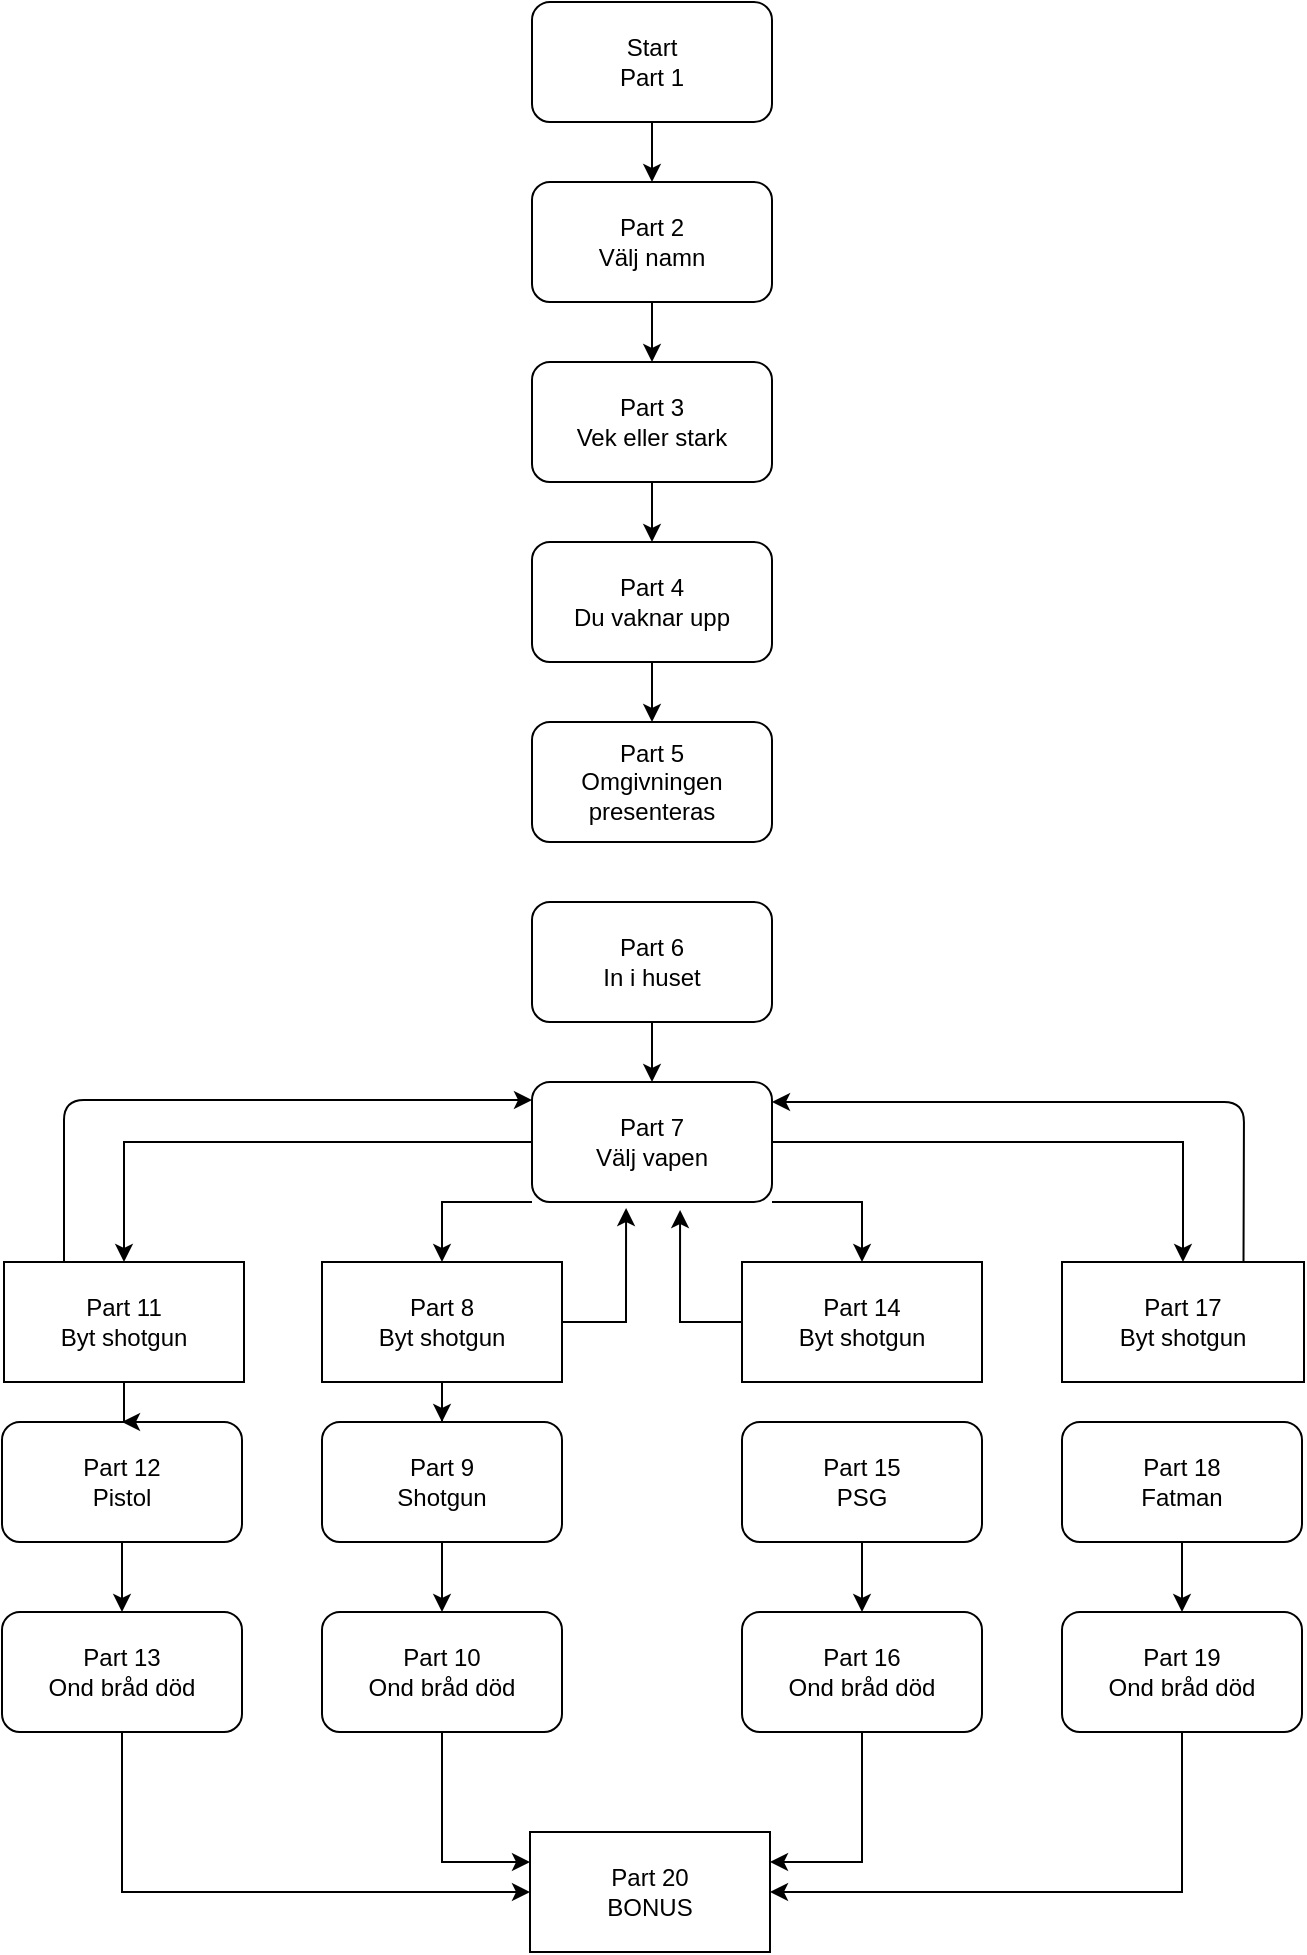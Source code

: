<mxfile version="13.8.5" type="device"><diagram id="TKsndyijkJxDMphycouJ" name="Page-1"><mxGraphModel dx="1422" dy="675" grid="1" gridSize="10" guides="1" tooltips="1" connect="1" arrows="1" fold="1" page="1" pageScale="1" pageWidth="827" pageHeight="1169" math="0" shadow="0"><root><mxCell id="0"/><mxCell id="1" parent="0"/><mxCell id="T-zNh5anli15jngCjrqr-3" value="" style="edgeStyle=orthogonalEdgeStyle;rounded=0;orthogonalLoop=1;jettySize=auto;html=1;" parent="1" source="T-zNh5anli15jngCjrqr-1" target="T-zNh5anli15jngCjrqr-2" edge="1"><mxGeometry relative="1" as="geometry"/></mxCell><mxCell id="T-zNh5anli15jngCjrqr-1" value="Start&lt;br&gt;Part 1" style="rounded=1;whiteSpace=wrap;html=1;" parent="1" vertex="1"><mxGeometry x="354" y="10" width="120" height="60" as="geometry"/></mxCell><mxCell id="T-zNh5anli15jngCjrqr-5" value="" style="edgeStyle=orthogonalEdgeStyle;rounded=0;orthogonalLoop=1;jettySize=auto;html=1;" parent="1" source="T-zNh5anli15jngCjrqr-2" target="T-zNh5anli15jngCjrqr-4" edge="1"><mxGeometry relative="1" as="geometry"/></mxCell><mxCell id="T-zNh5anli15jngCjrqr-2" value="Part 2&lt;br&gt;Välj namn" style="whiteSpace=wrap;html=1;rounded=1;" parent="1" vertex="1"><mxGeometry x="354" y="100" width="120" height="60" as="geometry"/></mxCell><mxCell id="T-zNh5anli15jngCjrqr-7" value="" style="edgeStyle=orthogonalEdgeStyle;rounded=0;orthogonalLoop=1;jettySize=auto;html=1;" parent="1" source="T-zNh5anli15jngCjrqr-4" target="T-zNh5anli15jngCjrqr-6" edge="1"><mxGeometry relative="1" as="geometry"/></mxCell><mxCell id="T-zNh5anli15jngCjrqr-4" value="Part 3&lt;br&gt;Vek eller stark" style="whiteSpace=wrap;html=1;rounded=1;" parent="1" vertex="1"><mxGeometry x="354" y="190" width="120" height="60" as="geometry"/></mxCell><mxCell id="T-zNh5anli15jngCjrqr-9" value="" style="edgeStyle=orthogonalEdgeStyle;rounded=0;orthogonalLoop=1;jettySize=auto;html=1;" parent="1" source="T-zNh5anli15jngCjrqr-6" target="T-zNh5anli15jngCjrqr-8" edge="1"><mxGeometry relative="1" as="geometry"/></mxCell><mxCell id="T-zNh5anli15jngCjrqr-6" value="Part 4&lt;br&gt;Du vaknar upp" style="whiteSpace=wrap;html=1;rounded=1;" parent="1" vertex="1"><mxGeometry x="354" y="280" width="120" height="60" as="geometry"/></mxCell><mxCell id="T-zNh5anli15jngCjrqr-8" value="Part 5&lt;br&gt;Omgivningen presenteras" style="whiteSpace=wrap;html=1;rounded=1;" parent="1" vertex="1"><mxGeometry x="354" y="370" width="120" height="60" as="geometry"/></mxCell><mxCell id="1dUBP0StxWk-e0porHXM-8" style="edgeStyle=orthogonalEdgeStyle;rounded=0;orthogonalLoop=1;jettySize=auto;html=1;entryX=0.5;entryY=0;entryDx=0;entryDy=0;" edge="1" parent="1" source="T-zNh5anli15jngCjrqr-10" target="1dUBP0StxWk-e0porHXM-5"><mxGeometry relative="1" as="geometry"/></mxCell><mxCell id="1dUBP0StxWk-e0porHXM-9" style="edgeStyle=orthogonalEdgeStyle;rounded=0;orthogonalLoop=1;jettySize=auto;html=1;exitX=0;exitY=1;exitDx=0;exitDy=0;entryX=0.5;entryY=0;entryDx=0;entryDy=0;" edge="1" parent="1" source="T-zNh5anli15jngCjrqr-10" target="1dUBP0StxWk-e0porHXM-4"><mxGeometry relative="1" as="geometry"><Array as="points"><mxPoint x="309" y="610"/></Array></mxGeometry></mxCell><mxCell id="1dUBP0StxWk-e0porHXM-13" style="edgeStyle=orthogonalEdgeStyle;rounded=0;orthogonalLoop=1;jettySize=auto;html=1;exitX=1;exitY=1;exitDx=0;exitDy=0;entryX=0.5;entryY=0;entryDx=0;entryDy=0;" edge="1" parent="1" source="T-zNh5anli15jngCjrqr-10" target="1dUBP0StxWk-e0porHXM-6"><mxGeometry relative="1" as="geometry"><Array as="points"><mxPoint x="519" y="610"/></Array></mxGeometry></mxCell><mxCell id="1dUBP0StxWk-e0porHXM-14" style="edgeStyle=orthogonalEdgeStyle;rounded=0;orthogonalLoop=1;jettySize=auto;html=1;entryX=0.5;entryY=0;entryDx=0;entryDy=0;" edge="1" parent="1" source="T-zNh5anli15jngCjrqr-10" target="1dUBP0StxWk-e0porHXM-7"><mxGeometry relative="1" as="geometry"/></mxCell><mxCell id="T-zNh5anli15jngCjrqr-10" value="Part 7&lt;br&gt;Välj vapen" style="whiteSpace=wrap;html=1;rounded=1;" parent="1" vertex="1"><mxGeometry x="354" y="550" width="120" height="60" as="geometry"/></mxCell><mxCell id="T-zNh5anli15jngCjrqr-24" value="" style="edgeStyle=orthogonalEdgeStyle;rounded=0;orthogonalLoop=1;jettySize=auto;html=1;" parent="1" source="T-zNh5anli15jngCjrqr-12" target="T-zNh5anli15jngCjrqr-23" edge="1"><mxGeometry relative="1" as="geometry"/></mxCell><mxCell id="T-zNh5anli15jngCjrqr-12" value="Part 12&lt;br&gt;Pistol" style="whiteSpace=wrap;html=1;rounded=1;" parent="1" vertex="1"><mxGeometry x="89" y="720" width="120" height="60" as="geometry"/></mxCell><mxCell id="T-zNh5anli15jngCjrqr-26" value="" style="edgeStyle=orthogonalEdgeStyle;rounded=0;orthogonalLoop=1;jettySize=auto;html=1;" parent="1" source="T-zNh5anli15jngCjrqr-14" target="T-zNh5anli15jngCjrqr-25" edge="1"><mxGeometry relative="1" as="geometry"/></mxCell><mxCell id="T-zNh5anli15jngCjrqr-14" value="Part 9&lt;br&gt;Shotgun" style="whiteSpace=wrap;html=1;rounded=1;" parent="1" vertex="1"><mxGeometry x="249" y="720" width="120" height="60" as="geometry"/></mxCell><mxCell id="T-zNh5anli15jngCjrqr-29" value="" style="edgeStyle=orthogonalEdgeStyle;rounded=0;orthogonalLoop=1;jettySize=auto;html=1;" parent="1" source="T-zNh5anli15jngCjrqr-17" target="T-zNh5anli15jngCjrqr-27" edge="1"><mxGeometry relative="1" as="geometry"/></mxCell><mxCell id="T-zNh5anli15jngCjrqr-17" value="Part 15&lt;br&gt;PSG" style="whiteSpace=wrap;html=1;rounded=1;" parent="1" vertex="1"><mxGeometry x="459" y="720" width="120" height="60" as="geometry"/></mxCell><mxCell id="T-zNh5anli15jngCjrqr-30" value="" style="edgeStyle=orthogonalEdgeStyle;rounded=0;orthogonalLoop=1;jettySize=auto;html=1;" parent="1" source="T-zNh5anli15jngCjrqr-19" target="T-zNh5anli15jngCjrqr-28" edge="1"><mxGeometry relative="1" as="geometry"/></mxCell><mxCell id="T-zNh5anli15jngCjrqr-19" value="Part 18&lt;br&gt;Fatman" style="whiteSpace=wrap;html=1;rounded=1;" parent="1" vertex="1"><mxGeometry x="619" y="720" width="120" height="60" as="geometry"/></mxCell><mxCell id="T-zNh5anli15jngCjrqr-32" style="edgeStyle=orthogonalEdgeStyle;rounded=0;orthogonalLoop=1;jettySize=auto;html=1;entryX=0;entryY=0.5;entryDx=0;entryDy=0;" parent="1" source="T-zNh5anli15jngCjrqr-23" target="T-zNh5anli15jngCjrqr-31" edge="1"><mxGeometry relative="1" as="geometry"><Array as="points"><mxPoint x="149" y="955"/></Array></mxGeometry></mxCell><mxCell id="T-zNh5anli15jngCjrqr-23" value="Part 13&lt;br&gt;Ond bråd död" style="whiteSpace=wrap;html=1;rounded=1;" parent="1" vertex="1"><mxGeometry x="89" y="815" width="120" height="60" as="geometry"/></mxCell><mxCell id="T-zNh5anli15jngCjrqr-33" style="edgeStyle=orthogonalEdgeStyle;rounded=0;orthogonalLoop=1;jettySize=auto;html=1;entryX=0;entryY=0.25;entryDx=0;entryDy=0;" parent="1" source="T-zNh5anli15jngCjrqr-25" target="T-zNh5anli15jngCjrqr-31" edge="1"><mxGeometry relative="1" as="geometry"/></mxCell><mxCell id="T-zNh5anli15jngCjrqr-25" value="Part 10&lt;br&gt;Ond bråd död" style="whiteSpace=wrap;html=1;rounded=1;" parent="1" vertex="1"><mxGeometry x="249" y="815" width="120" height="60" as="geometry"/></mxCell><mxCell id="T-zNh5anli15jngCjrqr-34" style="edgeStyle=orthogonalEdgeStyle;rounded=0;orthogonalLoop=1;jettySize=auto;html=1;entryX=1;entryY=0.25;entryDx=0;entryDy=0;" parent="1" source="T-zNh5anli15jngCjrqr-27" target="T-zNh5anli15jngCjrqr-31" edge="1"><mxGeometry relative="1" as="geometry"/></mxCell><mxCell id="T-zNh5anli15jngCjrqr-27" value="Part 16&lt;br&gt;Ond bråd död" style="whiteSpace=wrap;html=1;rounded=1;" parent="1" vertex="1"><mxGeometry x="459" y="815" width="120" height="60" as="geometry"/></mxCell><mxCell id="T-zNh5anli15jngCjrqr-35" style="edgeStyle=orthogonalEdgeStyle;rounded=0;orthogonalLoop=1;jettySize=auto;html=1;entryX=1;entryY=0.5;entryDx=0;entryDy=0;" parent="1" source="T-zNh5anli15jngCjrqr-28" target="T-zNh5anli15jngCjrqr-31" edge="1"><mxGeometry relative="1" as="geometry"><Array as="points"><mxPoint x="679" y="955"/></Array></mxGeometry></mxCell><mxCell id="T-zNh5anli15jngCjrqr-28" value="Part 19&lt;br&gt;Ond bråd död" style="whiteSpace=wrap;html=1;rounded=1;" parent="1" vertex="1"><mxGeometry x="619" y="815" width="120" height="60" as="geometry"/></mxCell><mxCell id="T-zNh5anli15jngCjrqr-31" value="Part 20&lt;br&gt;BONUS" style="rounded=0;whiteSpace=wrap;html=1;" parent="1" vertex="1"><mxGeometry x="353" y="925" width="120" height="60" as="geometry"/></mxCell><mxCell id="1dUBP0StxWk-e0porHXM-3" value="" style="edgeStyle=orthogonalEdgeStyle;rounded=0;orthogonalLoop=1;jettySize=auto;html=1;" edge="1" parent="1" source="1dUBP0StxWk-e0porHXM-2" target="T-zNh5anli15jngCjrqr-10"><mxGeometry relative="1" as="geometry"/></mxCell><mxCell id="1dUBP0StxWk-e0porHXM-2" value="Part 6&lt;br&gt;In i huset" style="rounded=1;whiteSpace=wrap;html=1;" vertex="1" parent="1"><mxGeometry x="354" y="460" width="120" height="60" as="geometry"/></mxCell><mxCell id="1dUBP0StxWk-e0porHXM-12" style="edgeStyle=orthogonalEdgeStyle;rounded=0;orthogonalLoop=1;jettySize=auto;html=1;entryX=0.5;entryY=0;entryDx=0;entryDy=0;" edge="1" parent="1" source="1dUBP0StxWk-e0porHXM-4" target="T-zNh5anli15jngCjrqr-14"><mxGeometry relative="1" as="geometry"/></mxCell><mxCell id="1dUBP0StxWk-e0porHXM-16" style="edgeStyle=orthogonalEdgeStyle;rounded=0;orthogonalLoop=1;jettySize=auto;html=1;entryX=0.392;entryY=1.05;entryDx=0;entryDy=0;entryPerimeter=0;" edge="1" parent="1" source="1dUBP0StxWk-e0porHXM-4" target="T-zNh5anli15jngCjrqr-10"><mxGeometry relative="1" as="geometry"><Array as="points"><mxPoint x="401" y="670"/></Array></mxGeometry></mxCell><mxCell id="1dUBP0StxWk-e0porHXM-4" value="Part 8&lt;br&gt;Byt shotgun" style="rounded=0;whiteSpace=wrap;html=1;" vertex="1" parent="1"><mxGeometry x="249" y="640" width="120" height="60" as="geometry"/></mxCell><mxCell id="1dUBP0StxWk-e0porHXM-11" style="edgeStyle=orthogonalEdgeStyle;rounded=0;orthogonalLoop=1;jettySize=auto;html=1;entryX=0.5;entryY=0;entryDx=0;entryDy=0;" edge="1" parent="1" source="1dUBP0StxWk-e0porHXM-5" target="T-zNh5anli15jngCjrqr-12"><mxGeometry relative="1" as="geometry"/></mxCell><mxCell id="1dUBP0StxWk-e0porHXM-5" value="Part 11&lt;br&gt;Byt shotgun" style="rounded=0;whiteSpace=wrap;html=1;" vertex="1" parent="1"><mxGeometry x="90" y="640" width="120" height="60" as="geometry"/></mxCell><mxCell id="1dUBP0StxWk-e0porHXM-15" style="edgeStyle=orthogonalEdgeStyle;rounded=0;orthogonalLoop=1;jettySize=auto;html=1;exitX=0;exitY=0.5;exitDx=0;exitDy=0;entryX=0.617;entryY=1.067;entryDx=0;entryDy=0;entryPerimeter=0;" edge="1" parent="1" source="1dUBP0StxWk-e0porHXM-6" target="T-zNh5anli15jngCjrqr-10"><mxGeometry relative="1" as="geometry"/></mxCell><mxCell id="1dUBP0StxWk-e0porHXM-6" value="Part 14&lt;br&gt;Byt shotgun" style="rounded=0;whiteSpace=wrap;html=1;" vertex="1" parent="1"><mxGeometry x="459" y="640" width="120" height="60" as="geometry"/></mxCell><mxCell id="1dUBP0StxWk-e0porHXM-7" value="Part 17&lt;br&gt;Byt shotgun" style="rounded=0;whiteSpace=wrap;html=1;" vertex="1" parent="1"><mxGeometry x="619" y="640" width="121" height="60" as="geometry"/></mxCell><mxCell id="1dUBP0StxWk-e0porHXM-18" value="" style="endArrow=classic;html=1;exitX=0.75;exitY=0;exitDx=0;exitDy=0;" edge="1" parent="1" source="1dUBP0StxWk-e0porHXM-7"><mxGeometry width="50" height="50" relative="1" as="geometry"><mxPoint x="474" y="650" as="sourcePoint"/><mxPoint x="474" y="560" as="targetPoint"/><Array as="points"><mxPoint x="710" y="560"/></Array></mxGeometry></mxCell><mxCell id="1dUBP0StxWk-e0porHXM-19" value="" style="endArrow=classic;html=1;exitX=0.25;exitY=0;exitDx=0;exitDy=0;entryX=0;entryY=0.15;entryDx=0;entryDy=0;entryPerimeter=0;" edge="1" parent="1" source="1dUBP0StxWk-e0porHXM-5" target="T-zNh5anli15jngCjrqr-10"><mxGeometry width="50" height="50" relative="1" as="geometry"><mxPoint x="90" y="640" as="sourcePoint"/><mxPoint x="140" y="590" as="targetPoint"/><Array as="points"><mxPoint x="120" y="559"/></Array></mxGeometry></mxCell></root></mxGraphModel></diagram></mxfile>